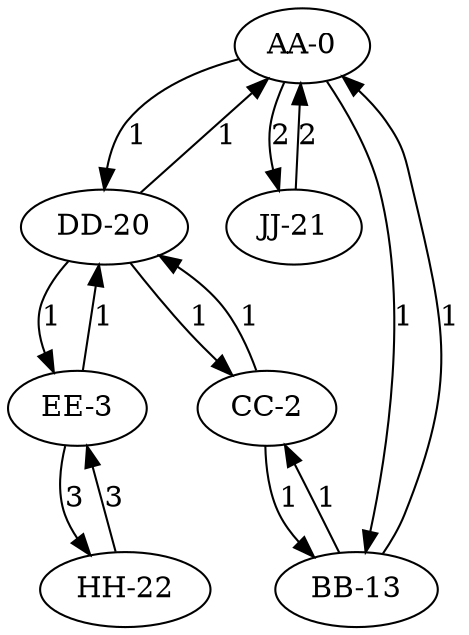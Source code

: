 digraph {
    0 [ label = "AA-0" ]
    1 [ label = "DD-20" ]
    2 [ label = "JJ-21" ]
    3 [ label = "BB-13" ]
    4 [ label = "CC-2" ]
    5 [ label = "EE-3" ]
    6 [ label = "HH-22" ]
    0 -> 1 [ label = "1" ]
    0 -> 2 [ label = "2" ]
    0 -> 3 [ label = "1" ]
    3 -> 4 [ label = "1" ]
    3 -> 0 [ label = "1" ]
    4 -> 1 [ label = "1" ]
    4 -> 3 [ label = "1" ]
    1 -> 4 [ label = "1" ]
    1 -> 0 [ label = "1" ]
    1 -> 5 [ label = "1" ]
    5 -> 6 [ label = "3" ]
    5 -> 1 [ label = "1" ]
    6 -> 5 [ label = "3" ]
    2 -> 0 [ label = "2" ]
}
